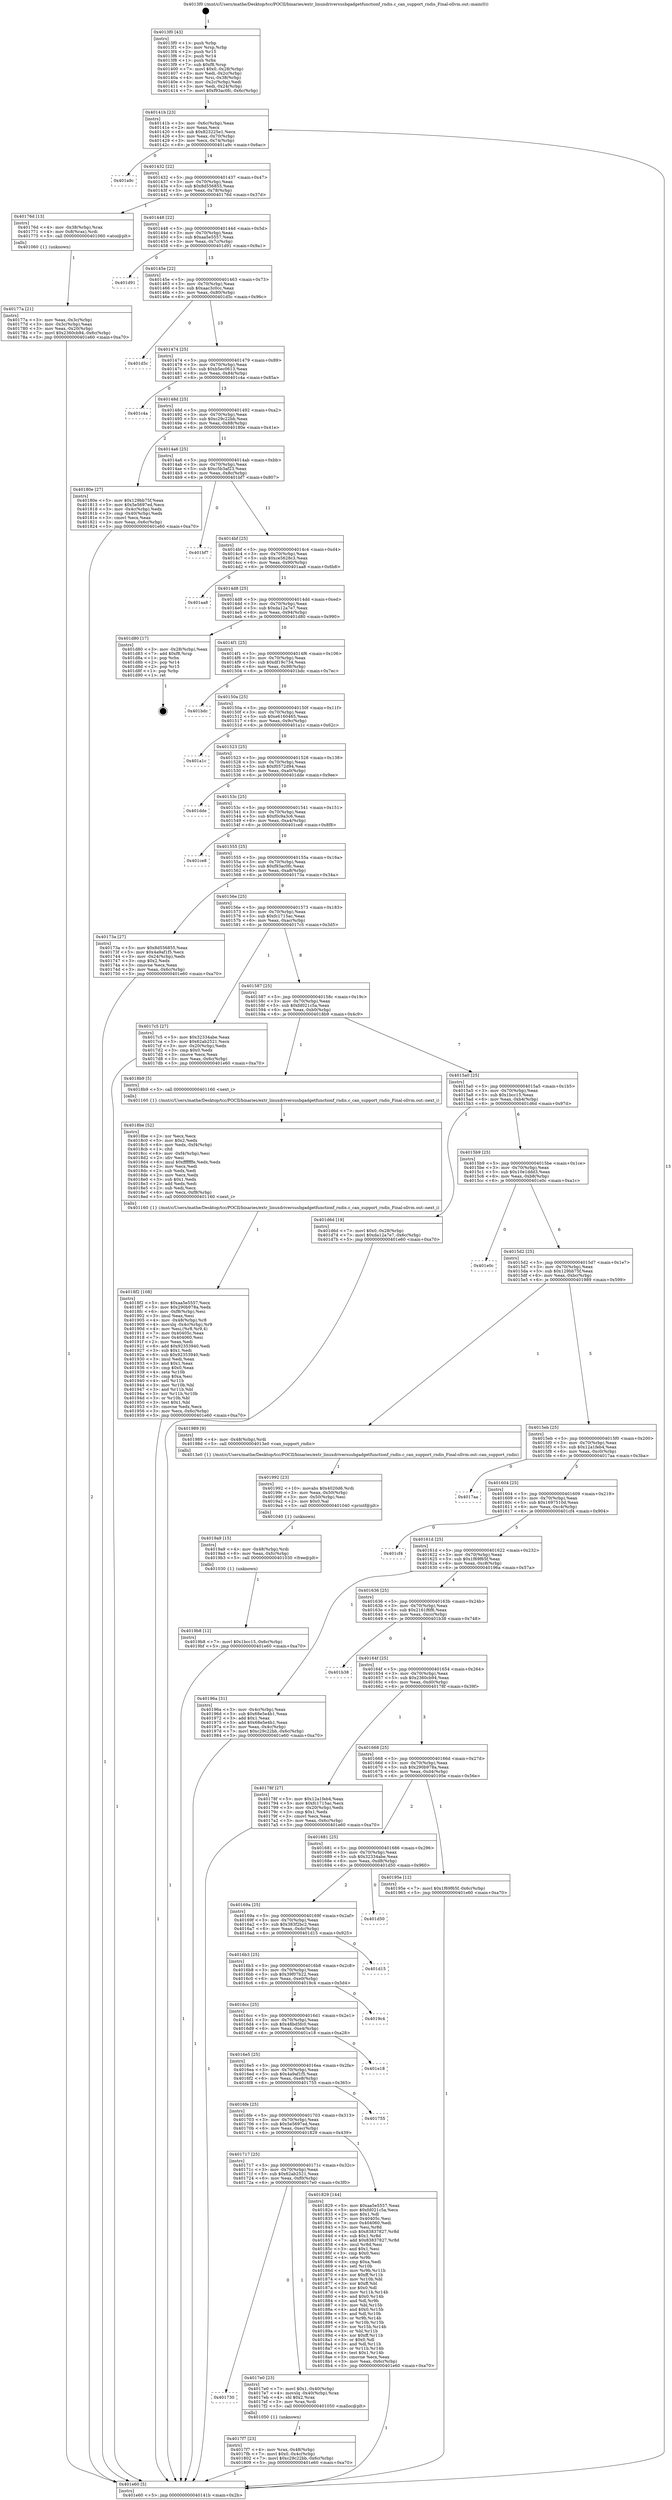 digraph "0x4013f0" {
  label = "0x4013f0 (/mnt/c/Users/mathe/Desktop/tcc/POCII/binaries/extr_linuxdriversusbgadgetfunctionf_rndis.c_can_support_rndis_Final-ollvm.out::main(0))"
  labelloc = "t"
  node[shape=record]

  Entry [label="",width=0.3,height=0.3,shape=circle,fillcolor=black,style=filled]
  "0x40141b" [label="{
     0x40141b [23]\l
     | [instrs]\l
     &nbsp;&nbsp;0x40141b \<+3\>: mov -0x6c(%rbp),%eax\l
     &nbsp;&nbsp;0x40141e \<+2\>: mov %eax,%ecx\l
     &nbsp;&nbsp;0x401420 \<+6\>: sub $0x823225e1,%ecx\l
     &nbsp;&nbsp;0x401426 \<+3\>: mov %eax,-0x70(%rbp)\l
     &nbsp;&nbsp;0x401429 \<+3\>: mov %ecx,-0x74(%rbp)\l
     &nbsp;&nbsp;0x40142c \<+6\>: je 0000000000401a9c \<main+0x6ac\>\l
  }"]
  "0x401a9c" [label="{
     0x401a9c\l
  }", style=dashed]
  "0x401432" [label="{
     0x401432 [22]\l
     | [instrs]\l
     &nbsp;&nbsp;0x401432 \<+5\>: jmp 0000000000401437 \<main+0x47\>\l
     &nbsp;&nbsp;0x401437 \<+3\>: mov -0x70(%rbp),%eax\l
     &nbsp;&nbsp;0x40143a \<+5\>: sub $0x8d556855,%eax\l
     &nbsp;&nbsp;0x40143f \<+3\>: mov %eax,-0x78(%rbp)\l
     &nbsp;&nbsp;0x401442 \<+6\>: je 000000000040176d \<main+0x37d\>\l
  }"]
  Exit [label="",width=0.3,height=0.3,shape=circle,fillcolor=black,style=filled,peripheries=2]
  "0x40176d" [label="{
     0x40176d [13]\l
     | [instrs]\l
     &nbsp;&nbsp;0x40176d \<+4\>: mov -0x38(%rbp),%rax\l
     &nbsp;&nbsp;0x401771 \<+4\>: mov 0x8(%rax),%rdi\l
     &nbsp;&nbsp;0x401775 \<+5\>: call 0000000000401060 \<atoi@plt\>\l
     | [calls]\l
     &nbsp;&nbsp;0x401060 \{1\} (unknown)\l
  }"]
  "0x401448" [label="{
     0x401448 [22]\l
     | [instrs]\l
     &nbsp;&nbsp;0x401448 \<+5\>: jmp 000000000040144d \<main+0x5d\>\l
     &nbsp;&nbsp;0x40144d \<+3\>: mov -0x70(%rbp),%eax\l
     &nbsp;&nbsp;0x401450 \<+5\>: sub $0xaa5e5557,%eax\l
     &nbsp;&nbsp;0x401455 \<+3\>: mov %eax,-0x7c(%rbp)\l
     &nbsp;&nbsp;0x401458 \<+6\>: je 0000000000401d91 \<main+0x9a1\>\l
  }"]
  "0x4019b8" [label="{
     0x4019b8 [12]\l
     | [instrs]\l
     &nbsp;&nbsp;0x4019b8 \<+7\>: movl $0x1bcc15,-0x6c(%rbp)\l
     &nbsp;&nbsp;0x4019bf \<+5\>: jmp 0000000000401e60 \<main+0xa70\>\l
  }"]
  "0x401d91" [label="{
     0x401d91\l
  }", style=dashed]
  "0x40145e" [label="{
     0x40145e [22]\l
     | [instrs]\l
     &nbsp;&nbsp;0x40145e \<+5\>: jmp 0000000000401463 \<main+0x73\>\l
     &nbsp;&nbsp;0x401463 \<+3\>: mov -0x70(%rbp),%eax\l
     &nbsp;&nbsp;0x401466 \<+5\>: sub $0xaac3c0cc,%eax\l
     &nbsp;&nbsp;0x40146b \<+3\>: mov %eax,-0x80(%rbp)\l
     &nbsp;&nbsp;0x40146e \<+6\>: je 0000000000401d5c \<main+0x96c\>\l
  }"]
  "0x4019a9" [label="{
     0x4019a9 [15]\l
     | [instrs]\l
     &nbsp;&nbsp;0x4019a9 \<+4\>: mov -0x48(%rbp),%rdi\l
     &nbsp;&nbsp;0x4019ad \<+6\>: mov %eax,-0xfc(%rbp)\l
     &nbsp;&nbsp;0x4019b3 \<+5\>: call 0000000000401030 \<free@plt\>\l
     | [calls]\l
     &nbsp;&nbsp;0x401030 \{1\} (unknown)\l
  }"]
  "0x401d5c" [label="{
     0x401d5c\l
  }", style=dashed]
  "0x401474" [label="{
     0x401474 [25]\l
     | [instrs]\l
     &nbsp;&nbsp;0x401474 \<+5\>: jmp 0000000000401479 \<main+0x89\>\l
     &nbsp;&nbsp;0x401479 \<+3\>: mov -0x70(%rbp),%eax\l
     &nbsp;&nbsp;0x40147c \<+5\>: sub $0xb5ec0613,%eax\l
     &nbsp;&nbsp;0x401481 \<+6\>: mov %eax,-0x84(%rbp)\l
     &nbsp;&nbsp;0x401487 \<+6\>: je 0000000000401c4a \<main+0x85a\>\l
  }"]
  "0x401992" [label="{
     0x401992 [23]\l
     | [instrs]\l
     &nbsp;&nbsp;0x401992 \<+10\>: movabs $0x4020d6,%rdi\l
     &nbsp;&nbsp;0x40199c \<+3\>: mov %eax,-0x50(%rbp)\l
     &nbsp;&nbsp;0x40199f \<+3\>: mov -0x50(%rbp),%esi\l
     &nbsp;&nbsp;0x4019a2 \<+2\>: mov $0x0,%al\l
     &nbsp;&nbsp;0x4019a4 \<+5\>: call 0000000000401040 \<printf@plt\>\l
     | [calls]\l
     &nbsp;&nbsp;0x401040 \{1\} (unknown)\l
  }"]
  "0x401c4a" [label="{
     0x401c4a\l
  }", style=dashed]
  "0x40148d" [label="{
     0x40148d [25]\l
     | [instrs]\l
     &nbsp;&nbsp;0x40148d \<+5\>: jmp 0000000000401492 \<main+0xa2\>\l
     &nbsp;&nbsp;0x401492 \<+3\>: mov -0x70(%rbp),%eax\l
     &nbsp;&nbsp;0x401495 \<+5\>: sub $0xc29c22bb,%eax\l
     &nbsp;&nbsp;0x40149a \<+6\>: mov %eax,-0x88(%rbp)\l
     &nbsp;&nbsp;0x4014a0 \<+6\>: je 000000000040180e \<main+0x41e\>\l
  }"]
  "0x4018f2" [label="{
     0x4018f2 [108]\l
     | [instrs]\l
     &nbsp;&nbsp;0x4018f2 \<+5\>: mov $0xaa5e5557,%ecx\l
     &nbsp;&nbsp;0x4018f7 \<+5\>: mov $0x290b978a,%edx\l
     &nbsp;&nbsp;0x4018fc \<+6\>: mov -0xf8(%rbp),%esi\l
     &nbsp;&nbsp;0x401902 \<+3\>: imul %eax,%esi\l
     &nbsp;&nbsp;0x401905 \<+4\>: mov -0x48(%rbp),%r8\l
     &nbsp;&nbsp;0x401909 \<+4\>: movslq -0x4c(%rbp),%r9\l
     &nbsp;&nbsp;0x40190d \<+4\>: mov %esi,(%r8,%r9,4)\l
     &nbsp;&nbsp;0x401911 \<+7\>: mov 0x40405c,%eax\l
     &nbsp;&nbsp;0x401918 \<+7\>: mov 0x404060,%esi\l
     &nbsp;&nbsp;0x40191f \<+2\>: mov %eax,%edi\l
     &nbsp;&nbsp;0x401921 \<+6\>: add $0x92353940,%edi\l
     &nbsp;&nbsp;0x401927 \<+3\>: sub $0x1,%edi\l
     &nbsp;&nbsp;0x40192a \<+6\>: sub $0x92353940,%edi\l
     &nbsp;&nbsp;0x401930 \<+3\>: imul %edi,%eax\l
     &nbsp;&nbsp;0x401933 \<+3\>: and $0x1,%eax\l
     &nbsp;&nbsp;0x401936 \<+3\>: cmp $0x0,%eax\l
     &nbsp;&nbsp;0x401939 \<+4\>: sete %r10b\l
     &nbsp;&nbsp;0x40193d \<+3\>: cmp $0xa,%esi\l
     &nbsp;&nbsp;0x401940 \<+4\>: setl %r11b\l
     &nbsp;&nbsp;0x401944 \<+3\>: mov %r10b,%bl\l
     &nbsp;&nbsp;0x401947 \<+3\>: and %r11b,%bl\l
     &nbsp;&nbsp;0x40194a \<+3\>: xor %r11b,%r10b\l
     &nbsp;&nbsp;0x40194d \<+3\>: or %r10b,%bl\l
     &nbsp;&nbsp;0x401950 \<+3\>: test $0x1,%bl\l
     &nbsp;&nbsp;0x401953 \<+3\>: cmovne %edx,%ecx\l
     &nbsp;&nbsp;0x401956 \<+3\>: mov %ecx,-0x6c(%rbp)\l
     &nbsp;&nbsp;0x401959 \<+5\>: jmp 0000000000401e60 \<main+0xa70\>\l
  }"]
  "0x40180e" [label="{
     0x40180e [27]\l
     | [instrs]\l
     &nbsp;&nbsp;0x40180e \<+5\>: mov $0x129bb75f,%eax\l
     &nbsp;&nbsp;0x401813 \<+5\>: mov $0x5e5697ed,%ecx\l
     &nbsp;&nbsp;0x401818 \<+3\>: mov -0x4c(%rbp),%edx\l
     &nbsp;&nbsp;0x40181b \<+3\>: cmp -0x40(%rbp),%edx\l
     &nbsp;&nbsp;0x40181e \<+3\>: cmovl %ecx,%eax\l
     &nbsp;&nbsp;0x401821 \<+3\>: mov %eax,-0x6c(%rbp)\l
     &nbsp;&nbsp;0x401824 \<+5\>: jmp 0000000000401e60 \<main+0xa70\>\l
  }"]
  "0x4014a6" [label="{
     0x4014a6 [25]\l
     | [instrs]\l
     &nbsp;&nbsp;0x4014a6 \<+5\>: jmp 00000000004014ab \<main+0xbb\>\l
     &nbsp;&nbsp;0x4014ab \<+3\>: mov -0x70(%rbp),%eax\l
     &nbsp;&nbsp;0x4014ae \<+5\>: sub $0xc5b3af23,%eax\l
     &nbsp;&nbsp;0x4014b3 \<+6\>: mov %eax,-0x8c(%rbp)\l
     &nbsp;&nbsp;0x4014b9 \<+6\>: je 0000000000401bf7 \<main+0x807\>\l
  }"]
  "0x4018be" [label="{
     0x4018be [52]\l
     | [instrs]\l
     &nbsp;&nbsp;0x4018be \<+2\>: xor %ecx,%ecx\l
     &nbsp;&nbsp;0x4018c0 \<+5\>: mov $0x2,%edx\l
     &nbsp;&nbsp;0x4018c5 \<+6\>: mov %edx,-0xf4(%rbp)\l
     &nbsp;&nbsp;0x4018cb \<+1\>: cltd\l
     &nbsp;&nbsp;0x4018cc \<+6\>: mov -0xf4(%rbp),%esi\l
     &nbsp;&nbsp;0x4018d2 \<+2\>: idiv %esi\l
     &nbsp;&nbsp;0x4018d4 \<+6\>: imul $0xfffffffe,%edx,%edx\l
     &nbsp;&nbsp;0x4018da \<+2\>: mov %ecx,%edi\l
     &nbsp;&nbsp;0x4018dc \<+2\>: sub %edx,%edi\l
     &nbsp;&nbsp;0x4018de \<+2\>: mov %ecx,%edx\l
     &nbsp;&nbsp;0x4018e0 \<+3\>: sub $0x1,%edx\l
     &nbsp;&nbsp;0x4018e3 \<+2\>: add %edx,%edi\l
     &nbsp;&nbsp;0x4018e5 \<+2\>: sub %edi,%ecx\l
     &nbsp;&nbsp;0x4018e7 \<+6\>: mov %ecx,-0xf8(%rbp)\l
     &nbsp;&nbsp;0x4018ed \<+5\>: call 0000000000401160 \<next_i\>\l
     | [calls]\l
     &nbsp;&nbsp;0x401160 \{1\} (/mnt/c/Users/mathe/Desktop/tcc/POCII/binaries/extr_linuxdriversusbgadgetfunctionf_rndis.c_can_support_rndis_Final-ollvm.out::next_i)\l
  }"]
  "0x401bf7" [label="{
     0x401bf7\l
  }", style=dashed]
  "0x4014bf" [label="{
     0x4014bf [25]\l
     | [instrs]\l
     &nbsp;&nbsp;0x4014bf \<+5\>: jmp 00000000004014c4 \<main+0xd4\>\l
     &nbsp;&nbsp;0x4014c4 \<+3\>: mov -0x70(%rbp),%eax\l
     &nbsp;&nbsp;0x4014c7 \<+5\>: sub $0xce5628c3,%eax\l
     &nbsp;&nbsp;0x4014cc \<+6\>: mov %eax,-0x90(%rbp)\l
     &nbsp;&nbsp;0x4014d2 \<+6\>: je 0000000000401aa8 \<main+0x6b8\>\l
  }"]
  "0x4017f7" [label="{
     0x4017f7 [23]\l
     | [instrs]\l
     &nbsp;&nbsp;0x4017f7 \<+4\>: mov %rax,-0x48(%rbp)\l
     &nbsp;&nbsp;0x4017fb \<+7\>: movl $0x0,-0x4c(%rbp)\l
     &nbsp;&nbsp;0x401802 \<+7\>: movl $0xc29c22bb,-0x6c(%rbp)\l
     &nbsp;&nbsp;0x401809 \<+5\>: jmp 0000000000401e60 \<main+0xa70\>\l
  }"]
  "0x401aa8" [label="{
     0x401aa8\l
  }", style=dashed]
  "0x4014d8" [label="{
     0x4014d8 [25]\l
     | [instrs]\l
     &nbsp;&nbsp;0x4014d8 \<+5\>: jmp 00000000004014dd \<main+0xed\>\l
     &nbsp;&nbsp;0x4014dd \<+3\>: mov -0x70(%rbp),%eax\l
     &nbsp;&nbsp;0x4014e0 \<+5\>: sub $0xda12a7e7,%eax\l
     &nbsp;&nbsp;0x4014e5 \<+6\>: mov %eax,-0x94(%rbp)\l
     &nbsp;&nbsp;0x4014eb \<+6\>: je 0000000000401d80 \<main+0x990\>\l
  }"]
  "0x401730" [label="{
     0x401730\l
  }", style=dashed]
  "0x401d80" [label="{
     0x401d80 [17]\l
     | [instrs]\l
     &nbsp;&nbsp;0x401d80 \<+3\>: mov -0x28(%rbp),%eax\l
     &nbsp;&nbsp;0x401d83 \<+7\>: add $0xf8,%rsp\l
     &nbsp;&nbsp;0x401d8a \<+1\>: pop %rbx\l
     &nbsp;&nbsp;0x401d8b \<+2\>: pop %r14\l
     &nbsp;&nbsp;0x401d8d \<+2\>: pop %r15\l
     &nbsp;&nbsp;0x401d8f \<+1\>: pop %rbp\l
     &nbsp;&nbsp;0x401d90 \<+1\>: ret\l
  }"]
  "0x4014f1" [label="{
     0x4014f1 [25]\l
     | [instrs]\l
     &nbsp;&nbsp;0x4014f1 \<+5\>: jmp 00000000004014f6 \<main+0x106\>\l
     &nbsp;&nbsp;0x4014f6 \<+3\>: mov -0x70(%rbp),%eax\l
     &nbsp;&nbsp;0x4014f9 \<+5\>: sub $0xdf19c734,%eax\l
     &nbsp;&nbsp;0x4014fe \<+6\>: mov %eax,-0x98(%rbp)\l
     &nbsp;&nbsp;0x401504 \<+6\>: je 0000000000401bdc \<main+0x7ec\>\l
  }"]
  "0x4017e0" [label="{
     0x4017e0 [23]\l
     | [instrs]\l
     &nbsp;&nbsp;0x4017e0 \<+7\>: movl $0x1,-0x40(%rbp)\l
     &nbsp;&nbsp;0x4017e7 \<+4\>: movslq -0x40(%rbp),%rax\l
     &nbsp;&nbsp;0x4017eb \<+4\>: shl $0x2,%rax\l
     &nbsp;&nbsp;0x4017ef \<+3\>: mov %rax,%rdi\l
     &nbsp;&nbsp;0x4017f2 \<+5\>: call 0000000000401050 \<malloc@plt\>\l
     | [calls]\l
     &nbsp;&nbsp;0x401050 \{1\} (unknown)\l
  }"]
  "0x401bdc" [label="{
     0x401bdc\l
  }", style=dashed]
  "0x40150a" [label="{
     0x40150a [25]\l
     | [instrs]\l
     &nbsp;&nbsp;0x40150a \<+5\>: jmp 000000000040150f \<main+0x11f\>\l
     &nbsp;&nbsp;0x40150f \<+3\>: mov -0x70(%rbp),%eax\l
     &nbsp;&nbsp;0x401512 \<+5\>: sub $0xe6160465,%eax\l
     &nbsp;&nbsp;0x401517 \<+6\>: mov %eax,-0x9c(%rbp)\l
     &nbsp;&nbsp;0x40151d \<+6\>: je 0000000000401a1c \<main+0x62c\>\l
  }"]
  "0x401717" [label="{
     0x401717 [25]\l
     | [instrs]\l
     &nbsp;&nbsp;0x401717 \<+5\>: jmp 000000000040171c \<main+0x32c\>\l
     &nbsp;&nbsp;0x40171c \<+3\>: mov -0x70(%rbp),%eax\l
     &nbsp;&nbsp;0x40171f \<+5\>: sub $0x62ab2521,%eax\l
     &nbsp;&nbsp;0x401724 \<+6\>: mov %eax,-0xf0(%rbp)\l
     &nbsp;&nbsp;0x40172a \<+6\>: je 00000000004017e0 \<main+0x3f0\>\l
  }"]
  "0x401a1c" [label="{
     0x401a1c\l
  }", style=dashed]
  "0x401523" [label="{
     0x401523 [25]\l
     | [instrs]\l
     &nbsp;&nbsp;0x401523 \<+5\>: jmp 0000000000401528 \<main+0x138\>\l
     &nbsp;&nbsp;0x401528 \<+3\>: mov -0x70(%rbp),%eax\l
     &nbsp;&nbsp;0x40152b \<+5\>: sub $0xf0572d94,%eax\l
     &nbsp;&nbsp;0x401530 \<+6\>: mov %eax,-0xa0(%rbp)\l
     &nbsp;&nbsp;0x401536 \<+6\>: je 0000000000401dde \<main+0x9ee\>\l
  }"]
  "0x401829" [label="{
     0x401829 [144]\l
     | [instrs]\l
     &nbsp;&nbsp;0x401829 \<+5\>: mov $0xaa5e5557,%eax\l
     &nbsp;&nbsp;0x40182e \<+5\>: mov $0xfd021c5a,%ecx\l
     &nbsp;&nbsp;0x401833 \<+2\>: mov $0x1,%dl\l
     &nbsp;&nbsp;0x401835 \<+7\>: mov 0x40405c,%esi\l
     &nbsp;&nbsp;0x40183c \<+7\>: mov 0x404060,%edi\l
     &nbsp;&nbsp;0x401843 \<+3\>: mov %esi,%r8d\l
     &nbsp;&nbsp;0x401846 \<+7\>: sub $0x83837827,%r8d\l
     &nbsp;&nbsp;0x40184d \<+4\>: sub $0x1,%r8d\l
     &nbsp;&nbsp;0x401851 \<+7\>: add $0x83837827,%r8d\l
     &nbsp;&nbsp;0x401858 \<+4\>: imul %r8d,%esi\l
     &nbsp;&nbsp;0x40185c \<+3\>: and $0x1,%esi\l
     &nbsp;&nbsp;0x40185f \<+3\>: cmp $0x0,%esi\l
     &nbsp;&nbsp;0x401862 \<+4\>: sete %r9b\l
     &nbsp;&nbsp;0x401866 \<+3\>: cmp $0xa,%edi\l
     &nbsp;&nbsp;0x401869 \<+4\>: setl %r10b\l
     &nbsp;&nbsp;0x40186d \<+3\>: mov %r9b,%r11b\l
     &nbsp;&nbsp;0x401870 \<+4\>: xor $0xff,%r11b\l
     &nbsp;&nbsp;0x401874 \<+3\>: mov %r10b,%bl\l
     &nbsp;&nbsp;0x401877 \<+3\>: xor $0xff,%bl\l
     &nbsp;&nbsp;0x40187a \<+3\>: xor $0x0,%dl\l
     &nbsp;&nbsp;0x40187d \<+3\>: mov %r11b,%r14b\l
     &nbsp;&nbsp;0x401880 \<+4\>: and $0x0,%r14b\l
     &nbsp;&nbsp;0x401884 \<+3\>: and %dl,%r9b\l
     &nbsp;&nbsp;0x401887 \<+3\>: mov %bl,%r15b\l
     &nbsp;&nbsp;0x40188a \<+4\>: and $0x0,%r15b\l
     &nbsp;&nbsp;0x40188e \<+3\>: and %dl,%r10b\l
     &nbsp;&nbsp;0x401891 \<+3\>: or %r9b,%r14b\l
     &nbsp;&nbsp;0x401894 \<+3\>: or %r10b,%r15b\l
     &nbsp;&nbsp;0x401897 \<+3\>: xor %r15b,%r14b\l
     &nbsp;&nbsp;0x40189a \<+3\>: or %bl,%r11b\l
     &nbsp;&nbsp;0x40189d \<+4\>: xor $0xff,%r11b\l
     &nbsp;&nbsp;0x4018a1 \<+3\>: or $0x0,%dl\l
     &nbsp;&nbsp;0x4018a4 \<+3\>: and %dl,%r11b\l
     &nbsp;&nbsp;0x4018a7 \<+3\>: or %r11b,%r14b\l
     &nbsp;&nbsp;0x4018aa \<+4\>: test $0x1,%r14b\l
     &nbsp;&nbsp;0x4018ae \<+3\>: cmovne %ecx,%eax\l
     &nbsp;&nbsp;0x4018b1 \<+3\>: mov %eax,-0x6c(%rbp)\l
     &nbsp;&nbsp;0x4018b4 \<+5\>: jmp 0000000000401e60 \<main+0xa70\>\l
  }"]
  "0x401dde" [label="{
     0x401dde\l
  }", style=dashed]
  "0x40153c" [label="{
     0x40153c [25]\l
     | [instrs]\l
     &nbsp;&nbsp;0x40153c \<+5\>: jmp 0000000000401541 \<main+0x151\>\l
     &nbsp;&nbsp;0x401541 \<+3\>: mov -0x70(%rbp),%eax\l
     &nbsp;&nbsp;0x401544 \<+5\>: sub $0xf0c9a3c6,%eax\l
     &nbsp;&nbsp;0x401549 \<+6\>: mov %eax,-0xa4(%rbp)\l
     &nbsp;&nbsp;0x40154f \<+6\>: je 0000000000401ce8 \<main+0x8f8\>\l
  }"]
  "0x4016fe" [label="{
     0x4016fe [25]\l
     | [instrs]\l
     &nbsp;&nbsp;0x4016fe \<+5\>: jmp 0000000000401703 \<main+0x313\>\l
     &nbsp;&nbsp;0x401703 \<+3\>: mov -0x70(%rbp),%eax\l
     &nbsp;&nbsp;0x401706 \<+5\>: sub $0x5e5697ed,%eax\l
     &nbsp;&nbsp;0x40170b \<+6\>: mov %eax,-0xec(%rbp)\l
     &nbsp;&nbsp;0x401711 \<+6\>: je 0000000000401829 \<main+0x439\>\l
  }"]
  "0x401ce8" [label="{
     0x401ce8\l
  }", style=dashed]
  "0x401555" [label="{
     0x401555 [25]\l
     | [instrs]\l
     &nbsp;&nbsp;0x401555 \<+5\>: jmp 000000000040155a \<main+0x16a\>\l
     &nbsp;&nbsp;0x40155a \<+3\>: mov -0x70(%rbp),%eax\l
     &nbsp;&nbsp;0x40155d \<+5\>: sub $0xf93ac0fc,%eax\l
     &nbsp;&nbsp;0x401562 \<+6\>: mov %eax,-0xa8(%rbp)\l
     &nbsp;&nbsp;0x401568 \<+6\>: je 000000000040173a \<main+0x34a\>\l
  }"]
  "0x401755" [label="{
     0x401755\l
  }", style=dashed]
  "0x40173a" [label="{
     0x40173a [27]\l
     | [instrs]\l
     &nbsp;&nbsp;0x40173a \<+5\>: mov $0x8d556855,%eax\l
     &nbsp;&nbsp;0x40173f \<+5\>: mov $0x4a9af1f5,%ecx\l
     &nbsp;&nbsp;0x401744 \<+3\>: mov -0x24(%rbp),%edx\l
     &nbsp;&nbsp;0x401747 \<+3\>: cmp $0x2,%edx\l
     &nbsp;&nbsp;0x40174a \<+3\>: cmovne %ecx,%eax\l
     &nbsp;&nbsp;0x40174d \<+3\>: mov %eax,-0x6c(%rbp)\l
     &nbsp;&nbsp;0x401750 \<+5\>: jmp 0000000000401e60 \<main+0xa70\>\l
  }"]
  "0x40156e" [label="{
     0x40156e [25]\l
     | [instrs]\l
     &nbsp;&nbsp;0x40156e \<+5\>: jmp 0000000000401573 \<main+0x183\>\l
     &nbsp;&nbsp;0x401573 \<+3\>: mov -0x70(%rbp),%eax\l
     &nbsp;&nbsp;0x401576 \<+5\>: sub $0xfc1715ac,%eax\l
     &nbsp;&nbsp;0x40157b \<+6\>: mov %eax,-0xac(%rbp)\l
     &nbsp;&nbsp;0x401581 \<+6\>: je 00000000004017c5 \<main+0x3d5\>\l
  }"]
  "0x401e60" [label="{
     0x401e60 [5]\l
     | [instrs]\l
     &nbsp;&nbsp;0x401e60 \<+5\>: jmp 000000000040141b \<main+0x2b\>\l
  }"]
  "0x4013f0" [label="{
     0x4013f0 [43]\l
     | [instrs]\l
     &nbsp;&nbsp;0x4013f0 \<+1\>: push %rbp\l
     &nbsp;&nbsp;0x4013f1 \<+3\>: mov %rsp,%rbp\l
     &nbsp;&nbsp;0x4013f4 \<+2\>: push %r15\l
     &nbsp;&nbsp;0x4013f6 \<+2\>: push %r14\l
     &nbsp;&nbsp;0x4013f8 \<+1\>: push %rbx\l
     &nbsp;&nbsp;0x4013f9 \<+7\>: sub $0xf8,%rsp\l
     &nbsp;&nbsp;0x401400 \<+7\>: movl $0x0,-0x28(%rbp)\l
     &nbsp;&nbsp;0x401407 \<+3\>: mov %edi,-0x2c(%rbp)\l
     &nbsp;&nbsp;0x40140a \<+4\>: mov %rsi,-0x38(%rbp)\l
     &nbsp;&nbsp;0x40140e \<+3\>: mov -0x2c(%rbp),%edi\l
     &nbsp;&nbsp;0x401411 \<+3\>: mov %edi,-0x24(%rbp)\l
     &nbsp;&nbsp;0x401414 \<+7\>: movl $0xf93ac0fc,-0x6c(%rbp)\l
  }"]
  "0x40177a" [label="{
     0x40177a [21]\l
     | [instrs]\l
     &nbsp;&nbsp;0x40177a \<+3\>: mov %eax,-0x3c(%rbp)\l
     &nbsp;&nbsp;0x40177d \<+3\>: mov -0x3c(%rbp),%eax\l
     &nbsp;&nbsp;0x401780 \<+3\>: mov %eax,-0x20(%rbp)\l
     &nbsp;&nbsp;0x401783 \<+7\>: movl $0x2360cb94,-0x6c(%rbp)\l
     &nbsp;&nbsp;0x40178a \<+5\>: jmp 0000000000401e60 \<main+0xa70\>\l
  }"]
  "0x4016e5" [label="{
     0x4016e5 [25]\l
     | [instrs]\l
     &nbsp;&nbsp;0x4016e5 \<+5\>: jmp 00000000004016ea \<main+0x2fa\>\l
     &nbsp;&nbsp;0x4016ea \<+3\>: mov -0x70(%rbp),%eax\l
     &nbsp;&nbsp;0x4016ed \<+5\>: sub $0x4a9af1f5,%eax\l
     &nbsp;&nbsp;0x4016f2 \<+6\>: mov %eax,-0xe8(%rbp)\l
     &nbsp;&nbsp;0x4016f8 \<+6\>: je 0000000000401755 \<main+0x365\>\l
  }"]
  "0x4017c5" [label="{
     0x4017c5 [27]\l
     | [instrs]\l
     &nbsp;&nbsp;0x4017c5 \<+5\>: mov $0x32334abe,%eax\l
     &nbsp;&nbsp;0x4017ca \<+5\>: mov $0x62ab2521,%ecx\l
     &nbsp;&nbsp;0x4017cf \<+3\>: mov -0x20(%rbp),%edx\l
     &nbsp;&nbsp;0x4017d2 \<+3\>: cmp $0x0,%edx\l
     &nbsp;&nbsp;0x4017d5 \<+3\>: cmove %ecx,%eax\l
     &nbsp;&nbsp;0x4017d8 \<+3\>: mov %eax,-0x6c(%rbp)\l
     &nbsp;&nbsp;0x4017db \<+5\>: jmp 0000000000401e60 \<main+0xa70\>\l
  }"]
  "0x401587" [label="{
     0x401587 [25]\l
     | [instrs]\l
     &nbsp;&nbsp;0x401587 \<+5\>: jmp 000000000040158c \<main+0x19c\>\l
     &nbsp;&nbsp;0x40158c \<+3\>: mov -0x70(%rbp),%eax\l
     &nbsp;&nbsp;0x40158f \<+5\>: sub $0xfd021c5a,%eax\l
     &nbsp;&nbsp;0x401594 \<+6\>: mov %eax,-0xb0(%rbp)\l
     &nbsp;&nbsp;0x40159a \<+6\>: je 00000000004018b9 \<main+0x4c9\>\l
  }"]
  "0x401e18" [label="{
     0x401e18\l
  }", style=dashed]
  "0x4018b9" [label="{
     0x4018b9 [5]\l
     | [instrs]\l
     &nbsp;&nbsp;0x4018b9 \<+5\>: call 0000000000401160 \<next_i\>\l
     | [calls]\l
     &nbsp;&nbsp;0x401160 \{1\} (/mnt/c/Users/mathe/Desktop/tcc/POCII/binaries/extr_linuxdriversusbgadgetfunctionf_rndis.c_can_support_rndis_Final-ollvm.out::next_i)\l
  }"]
  "0x4015a0" [label="{
     0x4015a0 [25]\l
     | [instrs]\l
     &nbsp;&nbsp;0x4015a0 \<+5\>: jmp 00000000004015a5 \<main+0x1b5\>\l
     &nbsp;&nbsp;0x4015a5 \<+3\>: mov -0x70(%rbp),%eax\l
     &nbsp;&nbsp;0x4015a8 \<+5\>: sub $0x1bcc15,%eax\l
     &nbsp;&nbsp;0x4015ad \<+6\>: mov %eax,-0xb4(%rbp)\l
     &nbsp;&nbsp;0x4015b3 \<+6\>: je 0000000000401d6d \<main+0x97d\>\l
  }"]
  "0x4016cc" [label="{
     0x4016cc [25]\l
     | [instrs]\l
     &nbsp;&nbsp;0x4016cc \<+5\>: jmp 00000000004016d1 \<main+0x2e1\>\l
     &nbsp;&nbsp;0x4016d1 \<+3\>: mov -0x70(%rbp),%eax\l
     &nbsp;&nbsp;0x4016d4 \<+5\>: sub $0x48bd5fc0,%eax\l
     &nbsp;&nbsp;0x4016d9 \<+6\>: mov %eax,-0xe4(%rbp)\l
     &nbsp;&nbsp;0x4016df \<+6\>: je 0000000000401e18 \<main+0xa28\>\l
  }"]
  "0x401d6d" [label="{
     0x401d6d [19]\l
     | [instrs]\l
     &nbsp;&nbsp;0x401d6d \<+7\>: movl $0x0,-0x28(%rbp)\l
     &nbsp;&nbsp;0x401d74 \<+7\>: movl $0xda12a7e7,-0x6c(%rbp)\l
     &nbsp;&nbsp;0x401d7b \<+5\>: jmp 0000000000401e60 \<main+0xa70\>\l
  }"]
  "0x4015b9" [label="{
     0x4015b9 [25]\l
     | [instrs]\l
     &nbsp;&nbsp;0x4015b9 \<+5\>: jmp 00000000004015be \<main+0x1ce\>\l
     &nbsp;&nbsp;0x4015be \<+3\>: mov -0x70(%rbp),%eax\l
     &nbsp;&nbsp;0x4015c1 \<+5\>: sub $0x10e1ddd3,%eax\l
     &nbsp;&nbsp;0x4015c6 \<+6\>: mov %eax,-0xb8(%rbp)\l
     &nbsp;&nbsp;0x4015cc \<+6\>: je 0000000000401e0c \<main+0xa1c\>\l
  }"]
  "0x4019c4" [label="{
     0x4019c4\l
  }", style=dashed]
  "0x401e0c" [label="{
     0x401e0c\l
  }", style=dashed]
  "0x4015d2" [label="{
     0x4015d2 [25]\l
     | [instrs]\l
     &nbsp;&nbsp;0x4015d2 \<+5\>: jmp 00000000004015d7 \<main+0x1e7\>\l
     &nbsp;&nbsp;0x4015d7 \<+3\>: mov -0x70(%rbp),%eax\l
     &nbsp;&nbsp;0x4015da \<+5\>: sub $0x129bb75f,%eax\l
     &nbsp;&nbsp;0x4015df \<+6\>: mov %eax,-0xbc(%rbp)\l
     &nbsp;&nbsp;0x4015e5 \<+6\>: je 0000000000401989 \<main+0x599\>\l
  }"]
  "0x4016b3" [label="{
     0x4016b3 [25]\l
     | [instrs]\l
     &nbsp;&nbsp;0x4016b3 \<+5\>: jmp 00000000004016b8 \<main+0x2c8\>\l
     &nbsp;&nbsp;0x4016b8 \<+3\>: mov -0x70(%rbp),%eax\l
     &nbsp;&nbsp;0x4016bb \<+5\>: sub $0x39f07b22,%eax\l
     &nbsp;&nbsp;0x4016c0 \<+6\>: mov %eax,-0xe0(%rbp)\l
     &nbsp;&nbsp;0x4016c6 \<+6\>: je 00000000004019c4 \<main+0x5d4\>\l
  }"]
  "0x401989" [label="{
     0x401989 [9]\l
     | [instrs]\l
     &nbsp;&nbsp;0x401989 \<+4\>: mov -0x48(%rbp),%rdi\l
     &nbsp;&nbsp;0x40198d \<+5\>: call 00000000004013e0 \<can_support_rndis\>\l
     | [calls]\l
     &nbsp;&nbsp;0x4013e0 \{1\} (/mnt/c/Users/mathe/Desktop/tcc/POCII/binaries/extr_linuxdriversusbgadgetfunctionf_rndis.c_can_support_rndis_Final-ollvm.out::can_support_rndis)\l
  }"]
  "0x4015eb" [label="{
     0x4015eb [25]\l
     | [instrs]\l
     &nbsp;&nbsp;0x4015eb \<+5\>: jmp 00000000004015f0 \<main+0x200\>\l
     &nbsp;&nbsp;0x4015f0 \<+3\>: mov -0x70(%rbp),%eax\l
     &nbsp;&nbsp;0x4015f3 \<+5\>: sub $0x12a1feb4,%eax\l
     &nbsp;&nbsp;0x4015f8 \<+6\>: mov %eax,-0xc0(%rbp)\l
     &nbsp;&nbsp;0x4015fe \<+6\>: je 00000000004017aa \<main+0x3ba\>\l
  }"]
  "0x401d15" [label="{
     0x401d15\l
  }", style=dashed]
  "0x4017aa" [label="{
     0x4017aa\l
  }", style=dashed]
  "0x401604" [label="{
     0x401604 [25]\l
     | [instrs]\l
     &nbsp;&nbsp;0x401604 \<+5\>: jmp 0000000000401609 \<main+0x219\>\l
     &nbsp;&nbsp;0x401609 \<+3\>: mov -0x70(%rbp),%eax\l
     &nbsp;&nbsp;0x40160c \<+5\>: sub $0x1697510d,%eax\l
     &nbsp;&nbsp;0x401611 \<+6\>: mov %eax,-0xc4(%rbp)\l
     &nbsp;&nbsp;0x401617 \<+6\>: je 0000000000401cf4 \<main+0x904\>\l
  }"]
  "0x40169a" [label="{
     0x40169a [25]\l
     | [instrs]\l
     &nbsp;&nbsp;0x40169a \<+5\>: jmp 000000000040169f \<main+0x2af\>\l
     &nbsp;&nbsp;0x40169f \<+3\>: mov -0x70(%rbp),%eax\l
     &nbsp;&nbsp;0x4016a2 \<+5\>: sub $0x383f2bc2,%eax\l
     &nbsp;&nbsp;0x4016a7 \<+6\>: mov %eax,-0xdc(%rbp)\l
     &nbsp;&nbsp;0x4016ad \<+6\>: je 0000000000401d15 \<main+0x925\>\l
  }"]
  "0x401cf4" [label="{
     0x401cf4\l
  }", style=dashed]
  "0x40161d" [label="{
     0x40161d [25]\l
     | [instrs]\l
     &nbsp;&nbsp;0x40161d \<+5\>: jmp 0000000000401622 \<main+0x232\>\l
     &nbsp;&nbsp;0x401622 \<+3\>: mov -0x70(%rbp),%eax\l
     &nbsp;&nbsp;0x401625 \<+5\>: sub $0x1f69f65f,%eax\l
     &nbsp;&nbsp;0x40162a \<+6\>: mov %eax,-0xc8(%rbp)\l
     &nbsp;&nbsp;0x401630 \<+6\>: je 000000000040196a \<main+0x57a\>\l
  }"]
  "0x401d50" [label="{
     0x401d50\l
  }", style=dashed]
  "0x40196a" [label="{
     0x40196a [31]\l
     | [instrs]\l
     &nbsp;&nbsp;0x40196a \<+3\>: mov -0x4c(%rbp),%eax\l
     &nbsp;&nbsp;0x40196d \<+5\>: sub $0x68e5e4b1,%eax\l
     &nbsp;&nbsp;0x401972 \<+3\>: add $0x1,%eax\l
     &nbsp;&nbsp;0x401975 \<+5\>: add $0x68e5e4b1,%eax\l
     &nbsp;&nbsp;0x40197a \<+3\>: mov %eax,-0x4c(%rbp)\l
     &nbsp;&nbsp;0x40197d \<+7\>: movl $0xc29c22bb,-0x6c(%rbp)\l
     &nbsp;&nbsp;0x401984 \<+5\>: jmp 0000000000401e60 \<main+0xa70\>\l
  }"]
  "0x401636" [label="{
     0x401636 [25]\l
     | [instrs]\l
     &nbsp;&nbsp;0x401636 \<+5\>: jmp 000000000040163b \<main+0x24b\>\l
     &nbsp;&nbsp;0x40163b \<+3\>: mov -0x70(%rbp),%eax\l
     &nbsp;&nbsp;0x40163e \<+5\>: sub $0x2161f6f6,%eax\l
     &nbsp;&nbsp;0x401643 \<+6\>: mov %eax,-0xcc(%rbp)\l
     &nbsp;&nbsp;0x401649 \<+6\>: je 0000000000401b38 \<main+0x748\>\l
  }"]
  "0x401681" [label="{
     0x401681 [25]\l
     | [instrs]\l
     &nbsp;&nbsp;0x401681 \<+5\>: jmp 0000000000401686 \<main+0x296\>\l
     &nbsp;&nbsp;0x401686 \<+3\>: mov -0x70(%rbp),%eax\l
     &nbsp;&nbsp;0x401689 \<+5\>: sub $0x32334abe,%eax\l
     &nbsp;&nbsp;0x40168e \<+6\>: mov %eax,-0xd8(%rbp)\l
     &nbsp;&nbsp;0x401694 \<+6\>: je 0000000000401d50 \<main+0x960\>\l
  }"]
  "0x401b38" [label="{
     0x401b38\l
  }", style=dashed]
  "0x40164f" [label="{
     0x40164f [25]\l
     | [instrs]\l
     &nbsp;&nbsp;0x40164f \<+5\>: jmp 0000000000401654 \<main+0x264\>\l
     &nbsp;&nbsp;0x401654 \<+3\>: mov -0x70(%rbp),%eax\l
     &nbsp;&nbsp;0x401657 \<+5\>: sub $0x2360cb94,%eax\l
     &nbsp;&nbsp;0x40165c \<+6\>: mov %eax,-0xd0(%rbp)\l
     &nbsp;&nbsp;0x401662 \<+6\>: je 000000000040178f \<main+0x39f\>\l
  }"]
  "0x40195e" [label="{
     0x40195e [12]\l
     | [instrs]\l
     &nbsp;&nbsp;0x40195e \<+7\>: movl $0x1f69f65f,-0x6c(%rbp)\l
     &nbsp;&nbsp;0x401965 \<+5\>: jmp 0000000000401e60 \<main+0xa70\>\l
  }"]
  "0x40178f" [label="{
     0x40178f [27]\l
     | [instrs]\l
     &nbsp;&nbsp;0x40178f \<+5\>: mov $0x12a1feb4,%eax\l
     &nbsp;&nbsp;0x401794 \<+5\>: mov $0xfc1715ac,%ecx\l
     &nbsp;&nbsp;0x401799 \<+3\>: mov -0x20(%rbp),%edx\l
     &nbsp;&nbsp;0x40179c \<+3\>: cmp $0x1,%edx\l
     &nbsp;&nbsp;0x40179f \<+3\>: cmovl %ecx,%eax\l
     &nbsp;&nbsp;0x4017a2 \<+3\>: mov %eax,-0x6c(%rbp)\l
     &nbsp;&nbsp;0x4017a5 \<+5\>: jmp 0000000000401e60 \<main+0xa70\>\l
  }"]
  "0x401668" [label="{
     0x401668 [25]\l
     | [instrs]\l
     &nbsp;&nbsp;0x401668 \<+5\>: jmp 000000000040166d \<main+0x27d\>\l
     &nbsp;&nbsp;0x40166d \<+3\>: mov -0x70(%rbp),%eax\l
     &nbsp;&nbsp;0x401670 \<+5\>: sub $0x290b978a,%eax\l
     &nbsp;&nbsp;0x401675 \<+6\>: mov %eax,-0xd4(%rbp)\l
     &nbsp;&nbsp;0x40167b \<+6\>: je 000000000040195e \<main+0x56e\>\l
  }"]
  Entry -> "0x4013f0" [label=" 1"]
  "0x40141b" -> "0x401a9c" [label=" 0"]
  "0x40141b" -> "0x401432" [label=" 14"]
  "0x401d80" -> Exit [label=" 1"]
  "0x401432" -> "0x40176d" [label=" 1"]
  "0x401432" -> "0x401448" [label=" 13"]
  "0x401d6d" -> "0x401e60" [label=" 1"]
  "0x401448" -> "0x401d91" [label=" 0"]
  "0x401448" -> "0x40145e" [label=" 13"]
  "0x4019b8" -> "0x401e60" [label=" 1"]
  "0x40145e" -> "0x401d5c" [label=" 0"]
  "0x40145e" -> "0x401474" [label=" 13"]
  "0x4019a9" -> "0x4019b8" [label=" 1"]
  "0x401474" -> "0x401c4a" [label=" 0"]
  "0x401474" -> "0x40148d" [label=" 13"]
  "0x401992" -> "0x4019a9" [label=" 1"]
  "0x40148d" -> "0x40180e" [label=" 2"]
  "0x40148d" -> "0x4014a6" [label=" 11"]
  "0x401989" -> "0x401992" [label=" 1"]
  "0x4014a6" -> "0x401bf7" [label=" 0"]
  "0x4014a6" -> "0x4014bf" [label=" 11"]
  "0x40196a" -> "0x401e60" [label=" 1"]
  "0x4014bf" -> "0x401aa8" [label=" 0"]
  "0x4014bf" -> "0x4014d8" [label=" 11"]
  "0x40195e" -> "0x401e60" [label=" 1"]
  "0x4014d8" -> "0x401d80" [label=" 1"]
  "0x4014d8" -> "0x4014f1" [label=" 10"]
  "0x4018f2" -> "0x401e60" [label=" 1"]
  "0x4014f1" -> "0x401bdc" [label=" 0"]
  "0x4014f1" -> "0x40150a" [label=" 10"]
  "0x4018be" -> "0x4018f2" [label=" 1"]
  "0x40150a" -> "0x401a1c" [label=" 0"]
  "0x40150a" -> "0x401523" [label=" 10"]
  "0x401829" -> "0x401e60" [label=" 1"]
  "0x401523" -> "0x401dde" [label=" 0"]
  "0x401523" -> "0x40153c" [label=" 10"]
  "0x40180e" -> "0x401e60" [label=" 2"]
  "0x40153c" -> "0x401ce8" [label=" 0"]
  "0x40153c" -> "0x401555" [label=" 10"]
  "0x4017e0" -> "0x4017f7" [label=" 1"]
  "0x401555" -> "0x40173a" [label=" 1"]
  "0x401555" -> "0x40156e" [label=" 9"]
  "0x40173a" -> "0x401e60" [label=" 1"]
  "0x4013f0" -> "0x40141b" [label=" 1"]
  "0x401e60" -> "0x40141b" [label=" 13"]
  "0x40176d" -> "0x40177a" [label=" 1"]
  "0x40177a" -> "0x401e60" [label=" 1"]
  "0x401717" -> "0x401730" [label=" 0"]
  "0x40156e" -> "0x4017c5" [label=" 1"]
  "0x40156e" -> "0x401587" [label=" 8"]
  "0x4018b9" -> "0x4018be" [label=" 1"]
  "0x401587" -> "0x4018b9" [label=" 1"]
  "0x401587" -> "0x4015a0" [label=" 7"]
  "0x4016fe" -> "0x401717" [label=" 1"]
  "0x4015a0" -> "0x401d6d" [label=" 1"]
  "0x4015a0" -> "0x4015b9" [label=" 6"]
  "0x4017f7" -> "0x401e60" [label=" 1"]
  "0x4015b9" -> "0x401e0c" [label=" 0"]
  "0x4015b9" -> "0x4015d2" [label=" 6"]
  "0x4016e5" -> "0x4016fe" [label=" 2"]
  "0x4015d2" -> "0x401989" [label=" 1"]
  "0x4015d2" -> "0x4015eb" [label=" 5"]
  "0x401717" -> "0x4017e0" [label=" 1"]
  "0x4015eb" -> "0x4017aa" [label=" 0"]
  "0x4015eb" -> "0x401604" [label=" 5"]
  "0x4016cc" -> "0x4016e5" [label=" 2"]
  "0x401604" -> "0x401cf4" [label=" 0"]
  "0x401604" -> "0x40161d" [label=" 5"]
  "0x4016fe" -> "0x401829" [label=" 1"]
  "0x40161d" -> "0x40196a" [label=" 1"]
  "0x40161d" -> "0x401636" [label=" 4"]
  "0x4016b3" -> "0x4016cc" [label=" 2"]
  "0x401636" -> "0x401b38" [label=" 0"]
  "0x401636" -> "0x40164f" [label=" 4"]
  "0x4016e5" -> "0x401755" [label=" 0"]
  "0x40164f" -> "0x40178f" [label=" 1"]
  "0x40164f" -> "0x401668" [label=" 3"]
  "0x40178f" -> "0x401e60" [label=" 1"]
  "0x4017c5" -> "0x401e60" [label=" 1"]
  "0x40169a" -> "0x4016b3" [label=" 2"]
  "0x401668" -> "0x40195e" [label=" 1"]
  "0x401668" -> "0x401681" [label=" 2"]
  "0x4016b3" -> "0x4019c4" [label=" 0"]
  "0x401681" -> "0x401d50" [label=" 0"]
  "0x401681" -> "0x40169a" [label=" 2"]
  "0x4016cc" -> "0x401e18" [label=" 0"]
  "0x40169a" -> "0x401d15" [label=" 0"]
}
